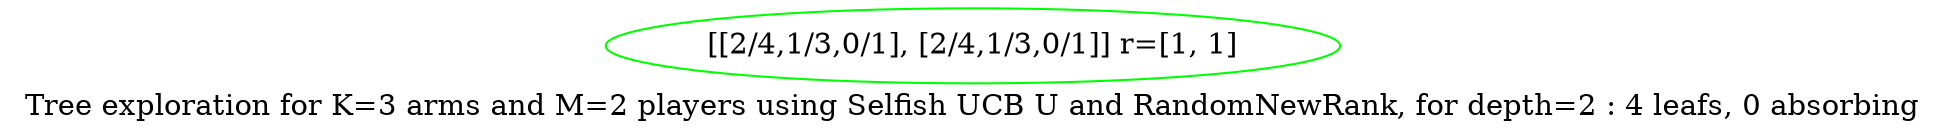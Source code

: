 digraph {
	overlap=false
	label="Tree exploration for K=3 arms and M=2 players using Selfish UCB U and RandomNewRank, for depth=2 : 4 leafs, 0 absorbing"
	0 [label="[[2/4,1/3,0/1], [2/4,1/3,0/1]] r=[1, 1]" color=green]
}
